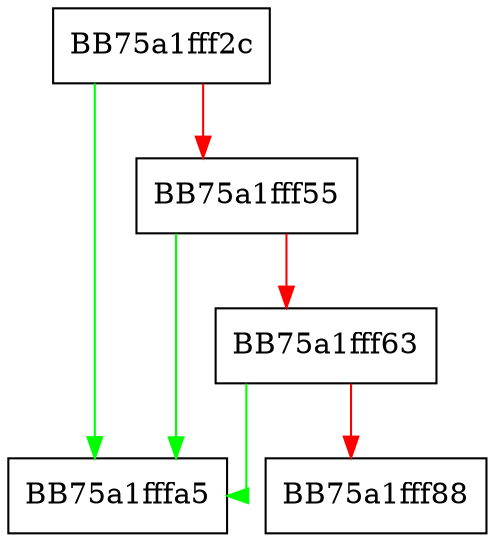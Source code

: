 digraph luaL_checkudata {
  node [shape="box"];
  graph [splines=ortho];
  BB75a1fff2c -> BB75a1fffa5 [color="green"];
  BB75a1fff2c -> BB75a1fff55 [color="red"];
  BB75a1fff55 -> BB75a1fffa5 [color="green"];
  BB75a1fff55 -> BB75a1fff63 [color="red"];
  BB75a1fff63 -> BB75a1fffa5 [color="green"];
  BB75a1fff63 -> BB75a1fff88 [color="red"];
}